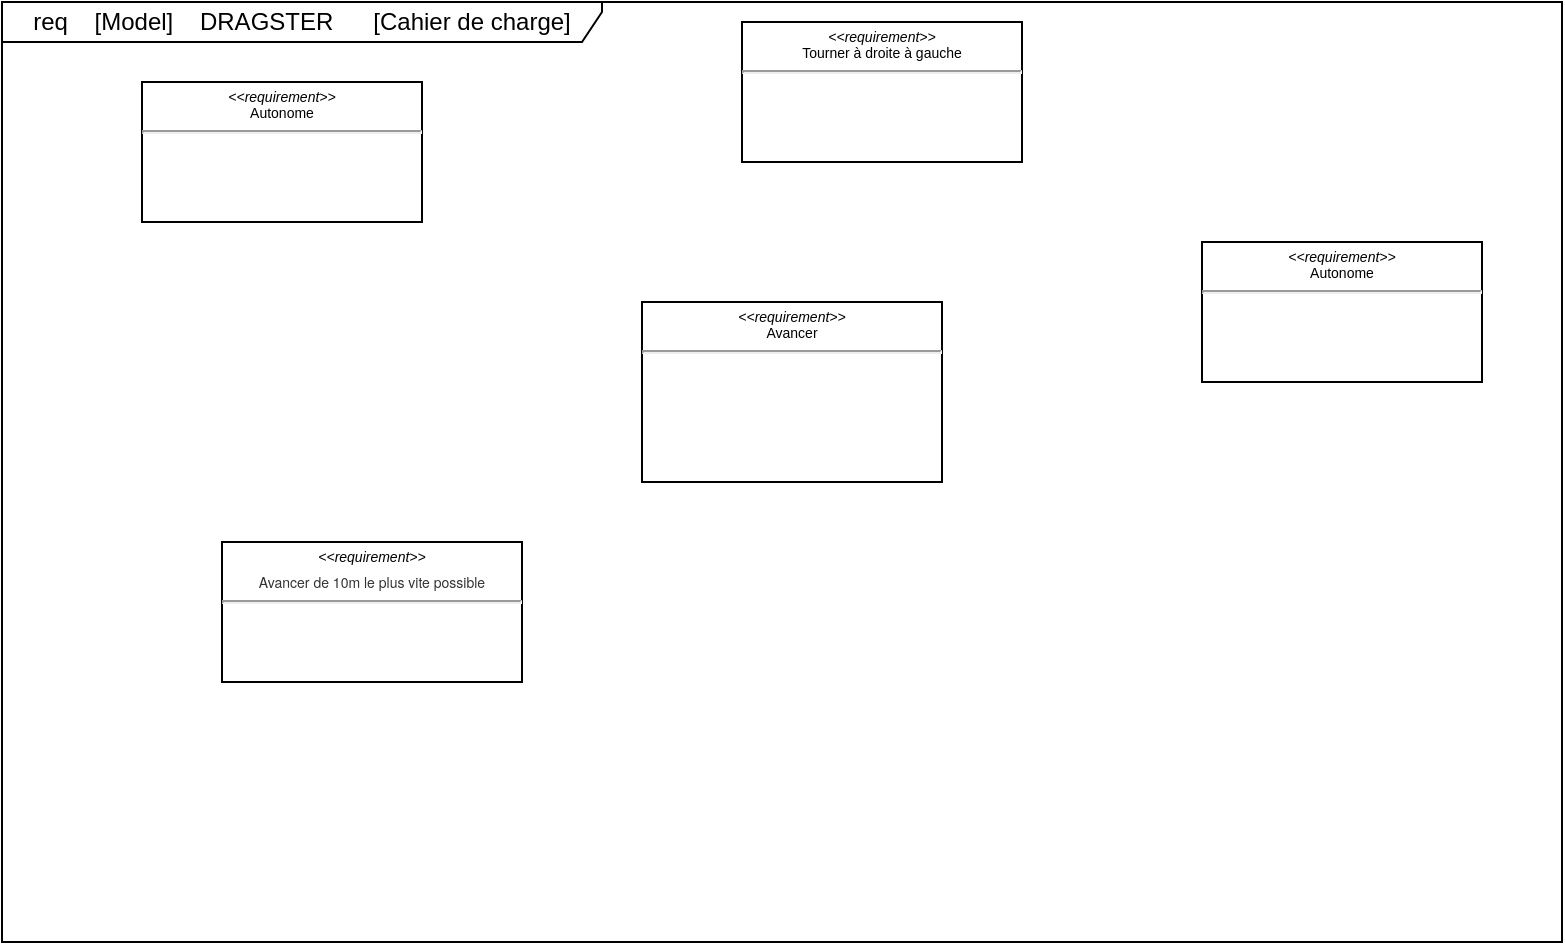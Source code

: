 <mxfile version="21.1.4" type="github">
  <diagram name="Page-1" id="AJq2DrDmC_UFO2WliYAh">
    <mxGraphModel dx="823" dy="476" grid="1" gridSize="10" guides="1" tooltips="1" connect="1" arrows="1" fold="1" page="1" pageScale="1" pageWidth="827" pageHeight="1169" math="0" shadow="0">
      <root>
        <mxCell id="0" />
        <mxCell id="1" parent="0" />
        <mxCell id="sYnFqod2CGyb5W8vaiL5-3" value="req&amp;nbsp; &amp;nbsp; [Model]&amp;nbsp; &amp;nbsp; DRAGSTER&amp;nbsp; &amp;nbsp; &amp;nbsp; [Cahier de charge]" style="shape=umlFrame;whiteSpace=wrap;html=1;pointerEvents=0;width=300;height=20;" vertex="1" parent="1">
          <mxGeometry x="20" y="10" width="780" height="470" as="geometry" />
        </mxCell>
        <mxCell id="sYnFqod2CGyb5W8vaiL5-4" value="&lt;p style=&quot;margin: 4px 0px 0px; text-align: center; font-size: 7px;&quot;&gt;&lt;i style=&quot;font-size: 7px;&quot;&gt;&amp;lt;&amp;lt;requirement&amp;gt;&amp;gt;&lt;/i&gt;&lt;br style=&quot;font-size: 7px;&quot;&gt;Autonome&lt;br style=&quot;font-size: 7px;&quot;&gt;&lt;/p&gt;&lt;hr style=&quot;font-size: 7px;&quot;&gt;&lt;p style=&quot;margin: 0px 0px 0px 4px; font-size: 7px;&quot;&gt;&lt;br style=&quot;font-size: 7px;&quot;&gt;&lt;/p&gt;" style="verticalAlign=top;align=left;overflow=fill;fontSize=7;fontFamily=Helvetica;html=1;whiteSpace=wrap;" vertex="1" parent="1">
          <mxGeometry x="90" y="50" width="140" height="70" as="geometry" />
        </mxCell>
        <mxCell id="sYnFqod2CGyb5W8vaiL5-5" value="&lt;p style=&quot;margin: 4px 0px 0px; text-align: center; font-size: 7px;&quot;&gt;&lt;i style=&quot;font-size: 7px;&quot;&gt;&amp;lt;&amp;lt;requirement&amp;gt;&amp;gt;&lt;/i&gt;&lt;br style=&quot;font-size: 7px;&quot;&gt;Avancer&lt;br style=&quot;font-size: 7px;&quot;&gt;&lt;/p&gt;&lt;hr style=&quot;font-size: 7px;&quot;&gt;&lt;p style=&quot;margin: 0px 0px 0px 4px; font-size: 7px;&quot;&gt;&lt;br style=&quot;font-size: 7px;&quot;&gt;&lt;/p&gt;" style="verticalAlign=top;align=left;overflow=fill;fontSize=7;fontFamily=Helvetica;html=1;whiteSpace=wrap;" vertex="1" parent="1">
          <mxGeometry x="340" y="160" width="150" height="90" as="geometry" />
        </mxCell>
        <mxCell id="sYnFqod2CGyb5W8vaiL5-6" value="&lt;p style=&quot;margin: 4px 0px 0px; text-align: center; font-size: 7px;&quot;&gt;&lt;i style=&quot;font-size: 7px;&quot;&gt;&amp;lt;&amp;lt;requirement&amp;gt;&amp;gt;&lt;/i&gt;&lt;br style=&quot;font-size: 7px;&quot;&gt;Autonome&lt;br style=&quot;font-size: 7px;&quot;&gt;&lt;/p&gt;&lt;hr style=&quot;font-size: 7px;&quot;&gt;&lt;p style=&quot;margin: 0px 0px 0px 4px; font-size: 7px;&quot;&gt;&lt;br style=&quot;font-size: 7px;&quot;&gt;&lt;/p&gt;" style="verticalAlign=top;align=left;overflow=fill;fontSize=7;fontFamily=Helvetica;html=1;whiteSpace=wrap;" vertex="1" parent="1">
          <mxGeometry x="620" y="130" width="140" height="70" as="geometry" />
        </mxCell>
        <mxCell id="sYnFqod2CGyb5W8vaiL5-7" value="&lt;p style=&quot;margin: 4px 0px 0px; text-align: center; font-size: 7px;&quot;&gt;&lt;i style=&quot;font-size: 7px;&quot;&gt;&amp;lt;&amp;lt;requirement&amp;gt;&amp;gt;&lt;/i&gt;&lt;br style=&quot;font-size: 7px;&quot;&gt;Tourner à droite à gauche&lt;/p&gt;&lt;hr style=&quot;font-size: 7px;&quot;&gt;&lt;p style=&quot;margin: 0px 0px 0px 4px; font-size: 7px;&quot;&gt;&lt;br style=&quot;font-size: 7px;&quot;&gt;&lt;/p&gt;" style="verticalAlign=top;align=left;overflow=fill;fontSize=7;fontFamily=Helvetica;html=1;whiteSpace=wrap;" vertex="1" parent="1">
          <mxGeometry x="390" y="20" width="140" height="70" as="geometry" />
        </mxCell>
        <mxCell id="sYnFqod2CGyb5W8vaiL5-13" value="&lt;p style=&quot;margin: 4px 0px 0px; text-align: center; font-size: 7px;&quot;&gt;&lt;i style=&quot;font-size: 7px;&quot;&gt;&amp;lt;&amp;lt;requirement&amp;gt;&amp;gt;&lt;/i&gt;&lt;/p&gt;&lt;p style=&quot;margin: 4px 0px 0px; text-align: center; font-size: 7px;&quot;&gt;&lt;span style=&quot;color: rgb(51, 51, 51); font-family: &amp;quot;Helvetica Neue&amp;quot;, Helvetica, Arial, sans-serif; background-color: initial; text-align: left;&quot;&gt;Avancer de 10m le plus vite possible&lt;/span&gt;&lt;/p&gt;&lt;hr style=&quot;font-size: 7px;&quot;&gt;&lt;p style=&quot;margin: 0px 0px 0px 4px; font-size: 7px;&quot;&gt;&lt;br style=&quot;font-size: 7px;&quot;&gt;&lt;/p&gt;" style="verticalAlign=top;align=left;overflow=fill;fontSize=7;fontFamily=Helvetica;html=1;whiteSpace=wrap;" vertex="1" parent="1">
          <mxGeometry x="130" y="280" width="150" height="70" as="geometry" />
        </mxCell>
      </root>
    </mxGraphModel>
  </diagram>
</mxfile>
